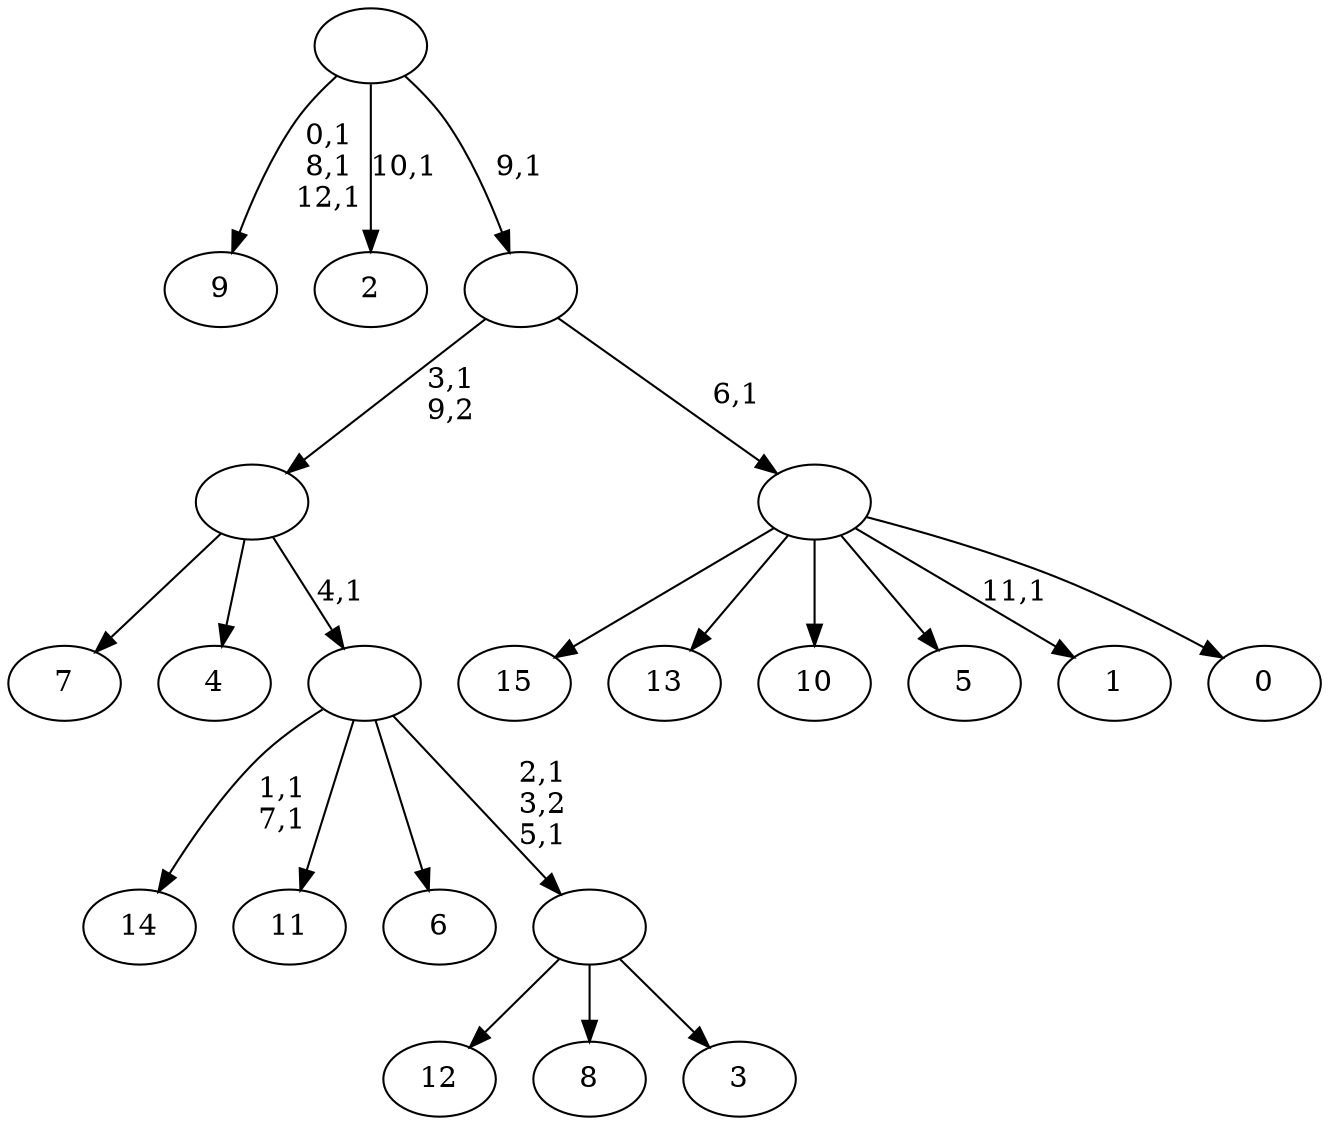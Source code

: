 digraph T {
	29 [label="15"]
	28 [label="14"]
	25 [label="13"]
	24 [label="12"]
	23 [label="11"]
	22 [label="10"]
	21 [label="9"]
	17 [label="8"]
	16 [label="7"]
	15 [label="6"]
	14 [label="5"]
	13 [label="4"]
	12 [label="3"]
	11 [label=""]
	9 [label=""]
	8 [label=""]
	7 [label="2"]
	5 [label="1"]
	3 [label="0"]
	2 [label=""]
	1 [label=""]
	0 [label=""]
	11 -> 24 [label=""]
	11 -> 17 [label=""]
	11 -> 12 [label=""]
	9 -> 11 [label="2,1\n3,2\n5,1"]
	9 -> 28 [label="1,1\n7,1"]
	9 -> 23 [label=""]
	9 -> 15 [label=""]
	8 -> 16 [label=""]
	8 -> 13 [label=""]
	8 -> 9 [label="4,1"]
	2 -> 5 [label="11,1"]
	2 -> 29 [label=""]
	2 -> 25 [label=""]
	2 -> 22 [label=""]
	2 -> 14 [label=""]
	2 -> 3 [label=""]
	1 -> 8 [label="3,1\n9,2"]
	1 -> 2 [label="6,1"]
	0 -> 7 [label="10,1"]
	0 -> 21 [label="0,1\n8,1\n12,1"]
	0 -> 1 [label="9,1"]
}
